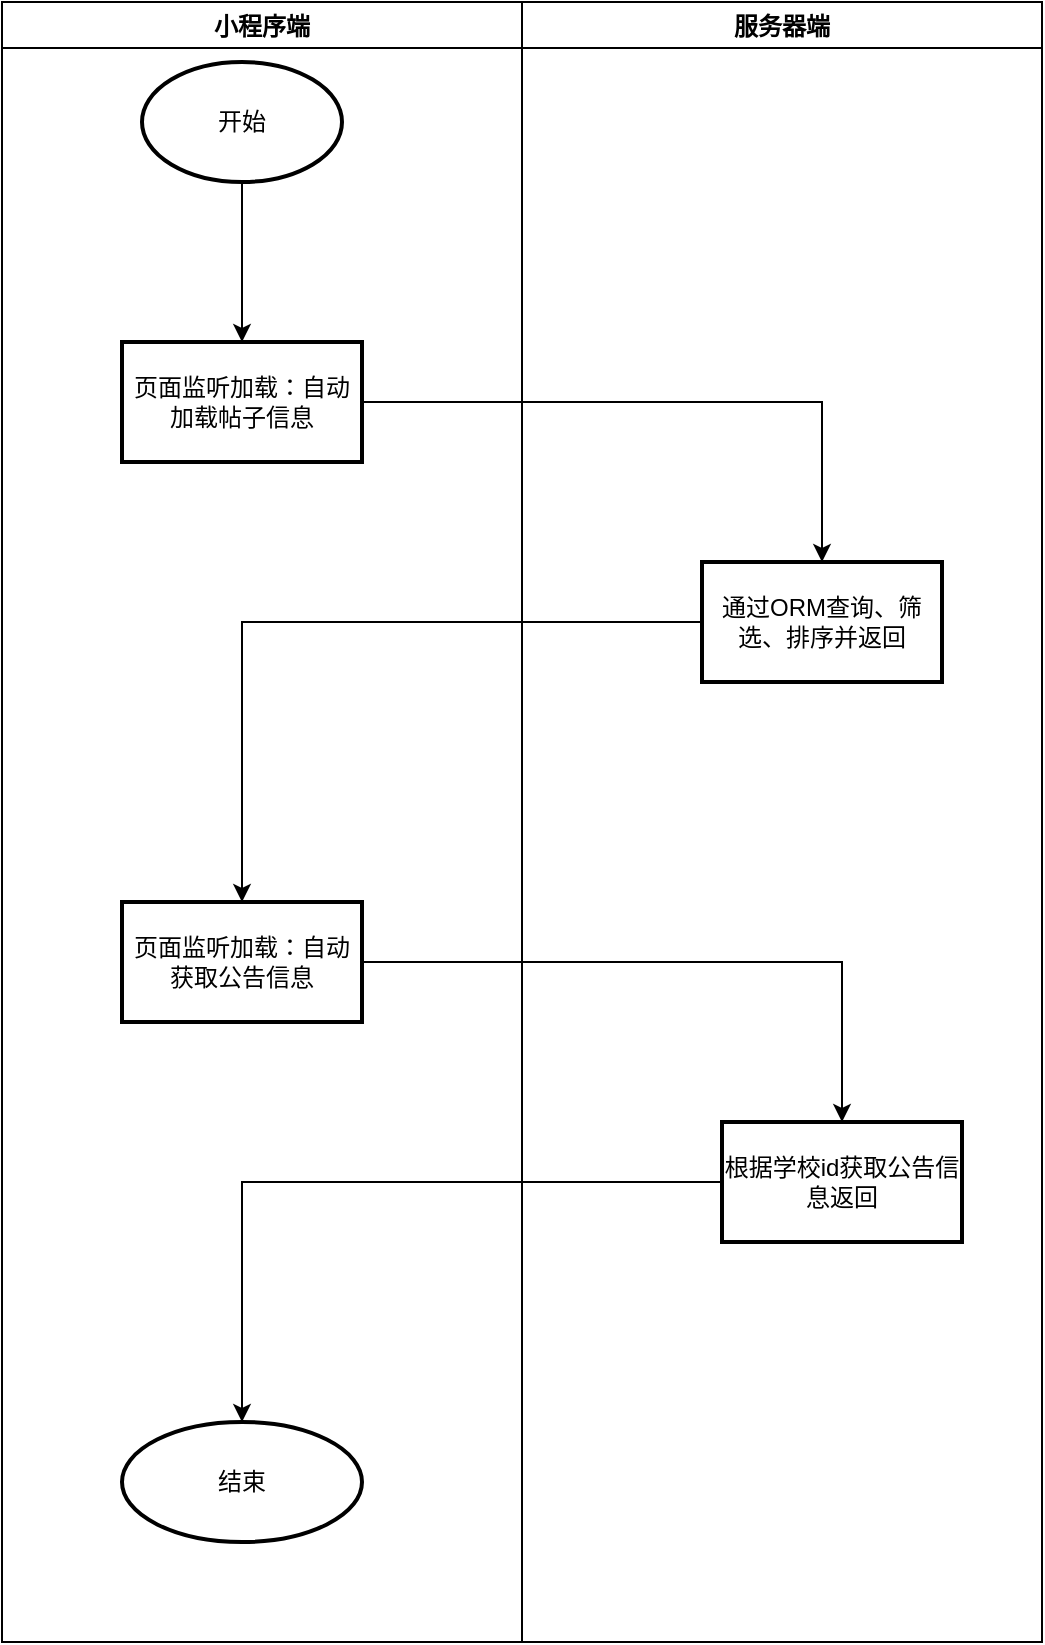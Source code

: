 <mxfile version="15.7.3" type="device" pages="3"><diagram id="CtTQUDtEGi8xDdHfQRXd" name="页面监听加载"><mxGraphModel dx="1038" dy="641" grid="1" gridSize="10" guides="1" tooltips="1" connect="1" arrows="1" fold="1" page="1" pageScale="1" pageWidth="1920" pageHeight="1200" math="0" shadow="0"><root><mxCell id="0"/><mxCell id="1" parent="0"/><mxCell id="IYbi06gNO6iDtqchwKOG-3" value="" style="edgeStyle=orthogonalEdgeStyle;rounded=0;orthogonalLoop=1;jettySize=auto;html=1;" parent="1" source="IYbi06gNO6iDtqchwKOG-1" target="IYbi06gNO6iDtqchwKOG-2" edge="1"><mxGeometry relative="1" as="geometry"/></mxCell><mxCell id="IYbi06gNO6iDtqchwKOG-1" value="开始" style="strokeWidth=2;html=1;shape=mxgraph.flowchart.start_1;whiteSpace=wrap;" parent="1" vertex="1"><mxGeometry x="130" y="90" width="100" height="60" as="geometry"/></mxCell><mxCell id="IYbi06gNO6iDtqchwKOG-5" value="" style="edgeStyle=orthogonalEdgeStyle;rounded=0;orthogonalLoop=1;jettySize=auto;html=1;" parent="1" source="IYbi06gNO6iDtqchwKOG-2" target="IYbi06gNO6iDtqchwKOG-4" edge="1"><mxGeometry relative="1" as="geometry"/></mxCell><mxCell id="IYbi06gNO6iDtqchwKOG-2" value="页面监听加载：自动加载帖子信息" style="whiteSpace=wrap;html=1;strokeWidth=2;" parent="1" vertex="1"><mxGeometry x="120" y="230" width="120" height="60" as="geometry"/></mxCell><mxCell id="IYbi06gNO6iDtqchwKOG-7" value="" style="edgeStyle=orthogonalEdgeStyle;rounded=0;orthogonalLoop=1;jettySize=auto;html=1;" parent="1" source="IYbi06gNO6iDtqchwKOG-4" target="IYbi06gNO6iDtqchwKOG-6" edge="1"><mxGeometry relative="1" as="geometry"/></mxCell><mxCell id="IYbi06gNO6iDtqchwKOG-9" value="" style="edgeStyle=orthogonalEdgeStyle;rounded=0;orthogonalLoop=1;jettySize=auto;html=1;" parent="1" source="IYbi06gNO6iDtqchwKOG-6" target="IYbi06gNO6iDtqchwKOG-8" edge="1"><mxGeometry relative="1" as="geometry"/></mxCell><mxCell id="IYbi06gNO6iDtqchwKOG-6" value="页面监听加载：自动获取公告信息" style="whiteSpace=wrap;html=1;strokeWidth=2;" parent="1" vertex="1"><mxGeometry x="120" y="510" width="120" height="60" as="geometry"/></mxCell><mxCell id="IYbi06gNO6iDtqchwKOG-12" value="小程序端" style="swimlane;" parent="1" vertex="1"><mxGeometry x="60" y="60" width="260" height="820" as="geometry"/></mxCell><mxCell id="IYbi06gNO6iDtqchwKOG-14" value="结束" style="ellipse;whiteSpace=wrap;html=1;strokeWidth=2;" parent="IYbi06gNO6iDtqchwKOG-12" vertex="1"><mxGeometry x="60" y="710" width="120" height="60" as="geometry"/></mxCell><mxCell id="IYbi06gNO6iDtqchwKOG-13" value="服务器端" style="swimlane;" parent="1" vertex="1"><mxGeometry x="320" y="60" width="260" height="820" as="geometry"/></mxCell><mxCell id="IYbi06gNO6iDtqchwKOG-4" value="通过ORM查询、筛选、排序并返回" style="whiteSpace=wrap;html=1;strokeWidth=2;" parent="IYbi06gNO6iDtqchwKOG-13" vertex="1"><mxGeometry x="90" y="280" width="120" height="60" as="geometry"/></mxCell><mxCell id="IYbi06gNO6iDtqchwKOG-8" value="根据学校id获取公告信息返回" style="whiteSpace=wrap;html=1;strokeWidth=2;" parent="IYbi06gNO6iDtqchwKOG-13" vertex="1"><mxGeometry x="100" y="560" width="120" height="60" as="geometry"/></mxCell><mxCell id="IYbi06gNO6iDtqchwKOG-15" value="" style="edgeStyle=orthogonalEdgeStyle;rounded=0;orthogonalLoop=1;jettySize=auto;html=1;" parent="1" source="IYbi06gNO6iDtqchwKOG-8" target="IYbi06gNO6iDtqchwKOG-14" edge="1"><mxGeometry relative="1" as="geometry"/></mxCell></root></mxGraphModel></diagram><diagram id="4-SqCeD9fI89C_aAMuDO" name="发布帖子"><mxGraphModel dx="1038" dy="641" grid="1" gridSize="10" guides="1" tooltips="1" connect="1" arrows="1" fold="1" page="1" pageScale="1" pageWidth="1920" pageHeight="1200" math="0" shadow="0"><root><mxCell id="ocuc-qZH-xLMRw5F5lkF-0"/><mxCell id="ocuc-qZH-xLMRw5F5lkF-1" parent="ocuc-qZH-xLMRw5F5lkF-0"/><mxCell id="ocuc-qZH-xLMRw5F5lkF-2" value="" style="edgeStyle=orthogonalEdgeStyle;rounded=0;orthogonalLoop=1;jettySize=auto;html=1;" parent="ocuc-qZH-xLMRw5F5lkF-1" source="ocuc-qZH-xLMRw5F5lkF-3" target="ocuc-qZH-xLMRw5F5lkF-8" edge="1"><mxGeometry relative="1" as="geometry"/></mxCell><mxCell id="ocuc-qZH-xLMRw5F5lkF-3" value="开始" style="strokeWidth=2;html=1;shape=mxgraph.flowchart.start_1;whiteSpace=wrap;" parent="ocuc-qZH-xLMRw5F5lkF-1" vertex="1"><mxGeometry x="480" y="160" width="100" height="60" as="geometry"/></mxCell><mxCell id="ocuc-qZH-xLMRw5F5lkF-4" value="" style="edgeStyle=orthogonalEdgeStyle;rounded=0;orthogonalLoop=1;jettySize=auto;html=1;startArrow=none;exitX=1;exitY=0.5;exitDx=0;exitDy=0;" parent="ocuc-qZH-xLMRw5F5lkF-1" source="ocuc-qZH-xLMRw5F5lkF-8" target="ocuc-qZH-xLMRw5F5lkF-10" edge="1"><mxGeometry relative="1" as="geometry"><mxPoint x="670" y="330" as="sourcePoint"/></mxGeometry></mxCell><mxCell id="ocuc-qZH-xLMRw5F5lkF-5" value="已登录" style="edgeLabel;html=1;align=center;verticalAlign=middle;resizable=0;points=[];" parent="ocuc-qZH-xLMRw5F5lkF-4" vertex="1" connectable="0"><mxGeometry x="-0.307" y="1" relative="1" as="geometry"><mxPoint as="offset"/></mxGeometry></mxCell><mxCell id="ocuc-qZH-xLMRw5F5lkF-6" value="" style="edgeStyle=orthogonalEdgeStyle;rounded=0;orthogonalLoop=1;jettySize=auto;html=1;" parent="ocuc-qZH-xLMRw5F5lkF-1" source="ocuc-qZH-xLMRw5F5lkF-8" target="ocuc-qZH-xLMRw5F5lkF-13" edge="1"><mxGeometry relative="1" as="geometry"/></mxCell><mxCell id="ocuc-qZH-xLMRw5F5lkF-7" value="游客模式" style="edgeLabel;html=1;align=center;verticalAlign=middle;resizable=0;points=[];" parent="ocuc-qZH-xLMRw5F5lkF-6" vertex="1" connectable="0"><mxGeometry x="-0.388" y="2" relative="1" as="geometry"><mxPoint as="offset"/></mxGeometry></mxCell><mxCell id="ocuc-qZH-xLMRw5F5lkF-8" value="是否为登录状态？" style="rhombus;whiteSpace=wrap;html=1;strokeWidth=2;" parent="ocuc-qZH-xLMRw5F5lkF-1" vertex="1"><mxGeometry x="490" y="280" width="80" height="80" as="geometry"/></mxCell><mxCell id="ocuc-qZH-xLMRw5F5lkF-9" style="edgeStyle=orthogonalEdgeStyle;rounded=0;orthogonalLoop=1;jettySize=auto;html=1;exitX=0.5;exitY=1;exitDx=0;exitDy=0;entryX=1;entryY=0.5;entryDx=0;entryDy=0;" parent="ocuc-qZH-xLMRw5F5lkF-1" source="ocuc-qZH-xLMRw5F5lkF-10" target="ocuc-qZH-xLMRw5F5lkF-11" edge="1"><mxGeometry relative="1" as="geometry"><mxPoint x="460" y="630" as="targetPoint"/></mxGeometry></mxCell><mxCell id="ocuc-qZH-xLMRw5F5lkF-10" value="跳转到发帖页面" style="whiteSpace=wrap;html=1;strokeWidth=2;" parent="ocuc-qZH-xLMRw5F5lkF-1" vertex="1"><mxGeometry x="660" y="440" width="120" height="60" as="geometry"/></mxCell><mxCell id="ocuc-qZH-xLMRw5F5lkF-11" value="结束" style="ellipse;whiteSpace=wrap;html=1;strokeWidth=2;" parent="ocuc-qZH-xLMRw5F5lkF-1" vertex="1"><mxGeometry x="480" y="570" width="120" height="60" as="geometry"/></mxCell><mxCell id="ocuc-qZH-xLMRw5F5lkF-12" style="edgeStyle=orthogonalEdgeStyle;rounded=0;orthogonalLoop=1;jettySize=auto;html=1;exitX=0.5;exitY=1;exitDx=0;exitDy=0;entryX=0;entryY=0.5;entryDx=0;entryDy=0;" parent="ocuc-qZH-xLMRw5F5lkF-1" source="ocuc-qZH-xLMRw5F5lkF-13" target="ocuc-qZH-xLMRw5F5lkF-11" edge="1"><mxGeometry relative="1" as="geometry"/></mxCell><mxCell id="ocuc-qZH-xLMRw5F5lkF-13" value="弹出提示框“请先授权登录”" style="whiteSpace=wrap;html=1;strokeWidth=2;" parent="ocuc-qZH-xLMRw5F5lkF-1" vertex="1"><mxGeometry x="310" y="430" width="120" height="60" as="geometry"/></mxCell></root></mxGraphModel></diagram><diagram id="m4NlM1g04nZyEJ9GaNSr" name="查看帖子详情"><mxGraphModel dx="1038" dy="641" grid="1" gridSize="10" guides="1" tooltips="1" connect="1" arrows="1" fold="1" page="1" pageScale="1" pageWidth="1920" pageHeight="1200" math="0" shadow="0"><root><mxCell id="7FEdoJdP6JogB9ChEiAL-0"/><mxCell id="7FEdoJdP6JogB9ChEiAL-1" parent="7FEdoJdP6JogB9ChEiAL-0"/><mxCell id="7FEdoJdP6JogB9ChEiAL-2" value="" style="edgeStyle=orthogonalEdgeStyle;rounded=0;orthogonalLoop=1;jettySize=auto;html=1;" parent="7FEdoJdP6JogB9ChEiAL-1" source="7FEdoJdP6JogB9ChEiAL-3" target="7FEdoJdP6JogB9ChEiAL-5" edge="1"><mxGeometry relative="1" as="geometry"/></mxCell><mxCell id="7FEdoJdP6JogB9ChEiAL-3" value="开始" style="strokeWidth=2;html=1;shape=mxgraph.flowchart.start_1;whiteSpace=wrap;" parent="7FEdoJdP6JogB9ChEiAL-1" vertex="1"><mxGeometry x="140" y="100" width="100" height="60" as="geometry"/></mxCell><mxCell id="7FEdoJdP6JogB9ChEiAL-4" value="" style="edgeStyle=orthogonalEdgeStyle;rounded=0;orthogonalLoop=1;jettySize=auto;html=1;" parent="7FEdoJdP6JogB9ChEiAL-1" source="7FEdoJdP6JogB9ChEiAL-5" target="7FEdoJdP6JogB9ChEiAL-6" edge="1"><mxGeometry relative="1" as="geometry"/></mxCell><mxCell id="7FEdoJdP6JogB9ChEiAL-5" value="直接跳转到帖子详情页" style="whiteSpace=wrap;html=1;strokeWidth=2;" parent="7FEdoJdP6JogB9ChEiAL-1" vertex="1"><mxGeometry x="130" y="240" width="120" height="60" as="geometry"/></mxCell><mxCell id="7FEdoJdP6JogB9ChEiAL-6" value="结束" style="ellipse;whiteSpace=wrap;html=1;strokeWidth=2;" parent="7FEdoJdP6JogB9ChEiAL-1" vertex="1"><mxGeometry x="130" y="380" width="120" height="60" as="geometry"/></mxCell></root></mxGraphModel></diagram></mxfile>